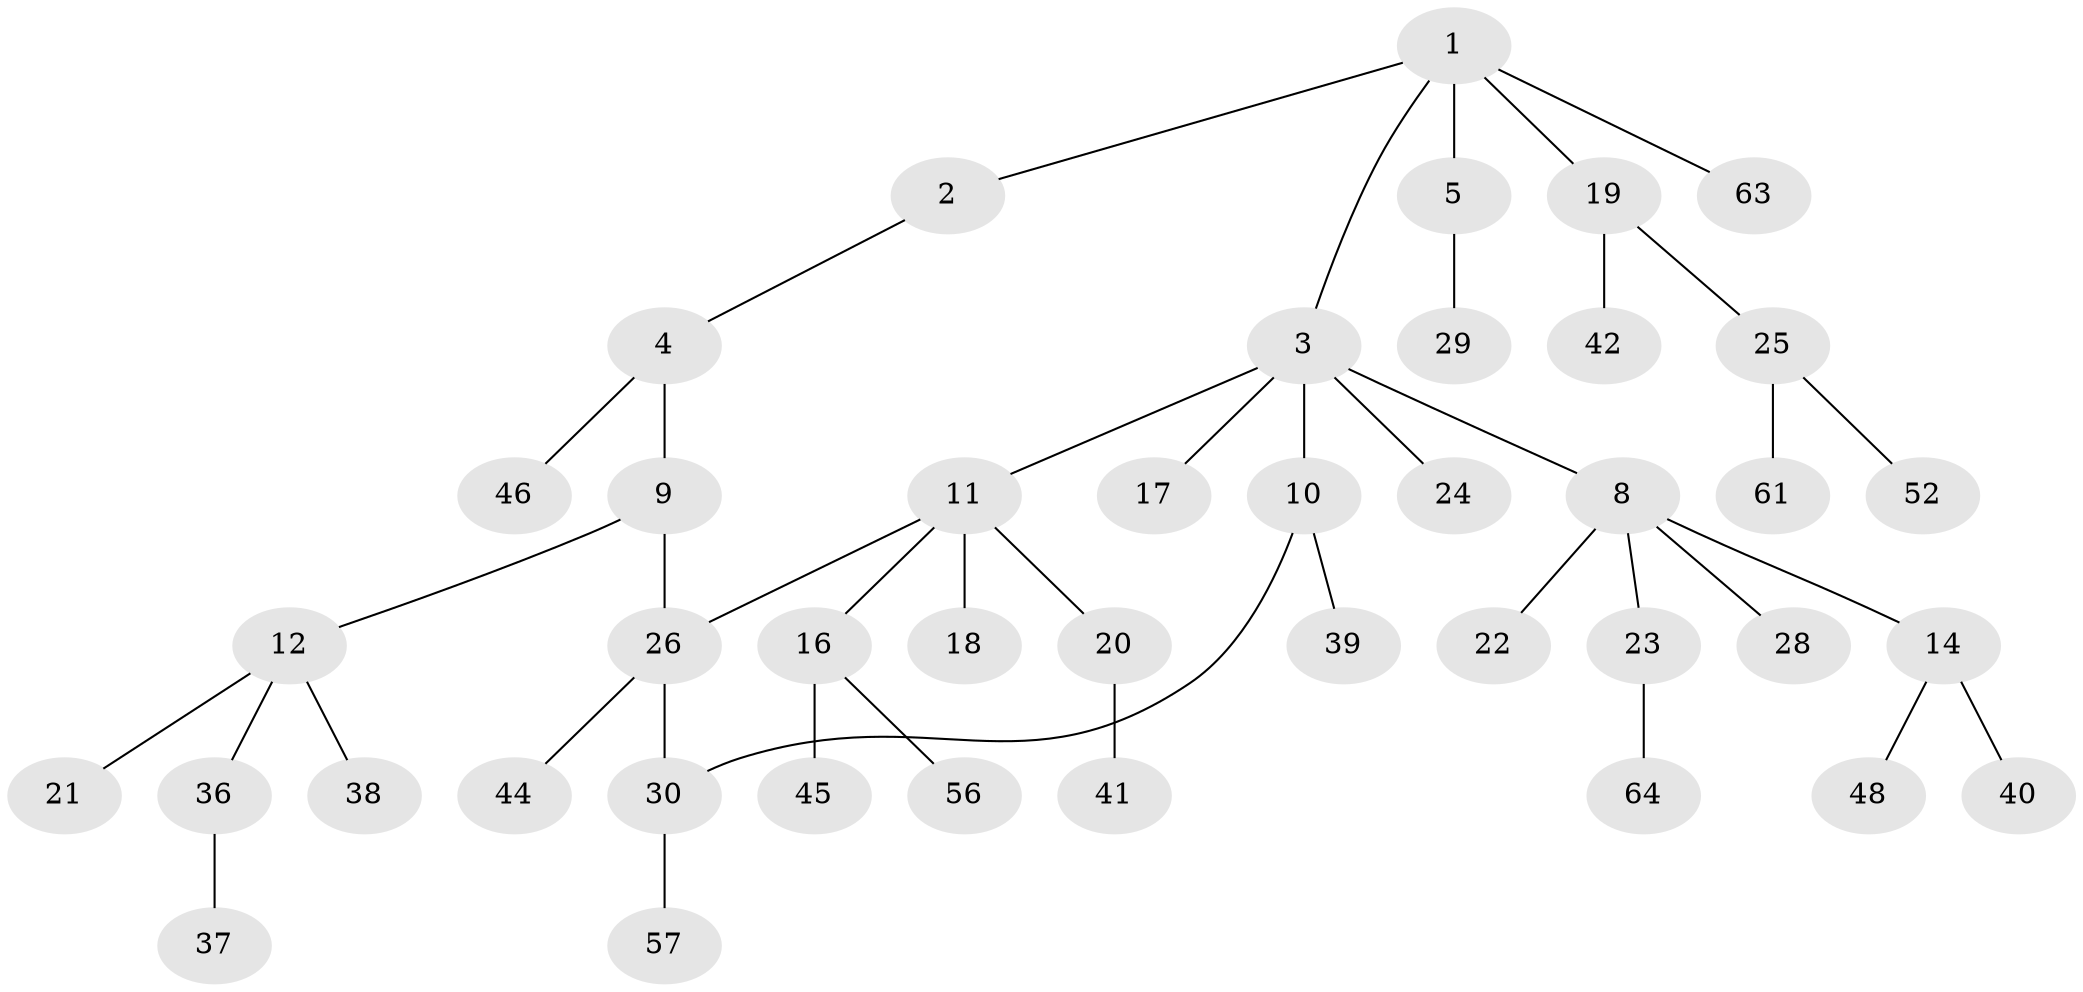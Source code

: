 // original degree distribution, {5: 0.03076923076923077, 2: 0.27692307692307694, 4: 0.09230769230769231, 3: 0.13846153846153847, 6: 0.015384615384615385, 1: 0.4461538461538462}
// Generated by graph-tools (version 1.1) at 2025/41/03/06/25 10:41:29]
// undirected, 42 vertices, 43 edges
graph export_dot {
graph [start="1"]
  node [color=gray90,style=filled];
  1 [super="+55"];
  2;
  3 [super="+7"];
  4 [super="+15"];
  5 [super="+6"];
  8 [super="+13"];
  9;
  10;
  11 [super="+31"];
  12 [super="+51"];
  14 [super="+47"];
  16 [super="+34"];
  17;
  18;
  19 [super="+32"];
  20;
  21;
  22 [super="+33"];
  23 [super="+35"];
  24 [super="+50"];
  25 [super="+49"];
  26 [super="+27"];
  28;
  29;
  30 [super="+54"];
  36 [super="+53"];
  37;
  38;
  39 [super="+58"];
  40 [super="+43"];
  41 [super="+65"];
  42;
  44;
  45;
  46;
  48;
  52 [super="+60"];
  56 [super="+59"];
  57;
  61 [super="+62"];
  63;
  64;
  1 -- 2;
  1 -- 3;
  1 -- 5;
  1 -- 19;
  1 -- 63;
  2 -- 4;
  3 -- 8;
  3 -- 11;
  3 -- 24;
  3 -- 17;
  3 -- 10;
  4 -- 9;
  4 -- 46;
  5 -- 29;
  8 -- 22;
  8 -- 28;
  8 -- 14;
  8 -- 23;
  9 -- 12;
  9 -- 26;
  10 -- 30;
  10 -- 39;
  11 -- 16;
  11 -- 18;
  11 -- 20;
  11 -- 26;
  12 -- 21;
  12 -- 36;
  12 -- 38;
  14 -- 40;
  14 -- 48;
  16 -- 45;
  16 -- 56;
  19 -- 25;
  19 -- 42;
  20 -- 41;
  23 -- 64;
  25 -- 52;
  25 -- 61;
  26 -- 44;
  26 -- 30;
  30 -- 57;
  36 -- 37;
}
